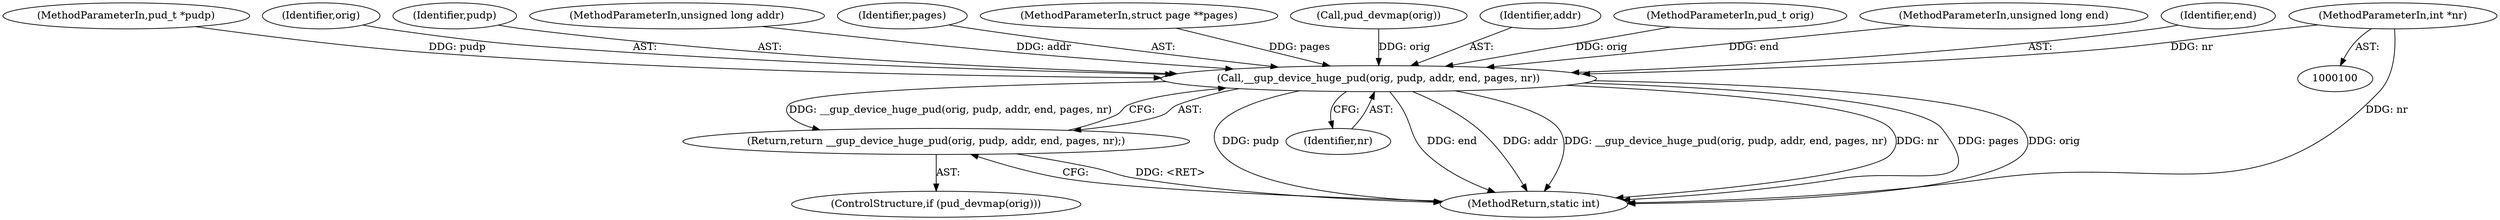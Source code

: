 digraph "0_linux_6b3a707736301c2128ca85ce85fb13f60b5e350a_9@pointer" {
"1000107" [label="(MethodParameterIn,int *nr)"];
"1000123" [label="(Call,__gup_device_huge_pud(orig, pudp, addr, end, pages, nr))"];
"1000122" [label="(Return,return __gup_device_huge_pud(orig, pudp, addr, end, pages, nr);)"];
"1000102" [label="(MethodParameterIn,pud_t *pudp)"];
"1000124" [label="(Identifier,orig)"];
"1000125" [label="(Identifier,pudp)"];
"1000122" [label="(Return,return __gup_device_huge_pud(orig, pudp, addr, end, pages, nr);)"];
"1000107" [label="(MethodParameterIn,int *nr)"];
"1000119" [label="(ControlStructure,if (pud_devmap(orig)))"];
"1000103" [label="(MethodParameterIn,unsigned long addr)"];
"1000128" [label="(Identifier,pages)"];
"1000106" [label="(MethodParameterIn,struct page **pages)"];
"1000120" [label="(Call,pud_devmap(orig))"];
"1000126" [label="(Identifier,addr)"];
"1000101" [label="(MethodParameterIn,pud_t orig)"];
"1000104" [label="(MethodParameterIn,unsigned long end)"];
"1000129" [label="(Identifier,nr)"];
"1000206" [label="(MethodReturn,static int)"];
"1000127" [label="(Identifier,end)"];
"1000123" [label="(Call,__gup_device_huge_pud(orig, pudp, addr, end, pages, nr))"];
"1000107" -> "1000100"  [label="AST: "];
"1000107" -> "1000206"  [label="DDG: nr"];
"1000107" -> "1000123"  [label="DDG: nr"];
"1000123" -> "1000122"  [label="AST: "];
"1000123" -> "1000129"  [label="CFG: "];
"1000124" -> "1000123"  [label="AST: "];
"1000125" -> "1000123"  [label="AST: "];
"1000126" -> "1000123"  [label="AST: "];
"1000127" -> "1000123"  [label="AST: "];
"1000128" -> "1000123"  [label="AST: "];
"1000129" -> "1000123"  [label="AST: "];
"1000122" -> "1000123"  [label="CFG: "];
"1000123" -> "1000206"  [label="DDG: pudp"];
"1000123" -> "1000206"  [label="DDG: end"];
"1000123" -> "1000206"  [label="DDG: addr"];
"1000123" -> "1000206"  [label="DDG: __gup_device_huge_pud(orig, pudp, addr, end, pages, nr)"];
"1000123" -> "1000206"  [label="DDG: nr"];
"1000123" -> "1000206"  [label="DDG: pages"];
"1000123" -> "1000206"  [label="DDG: orig"];
"1000123" -> "1000122"  [label="DDG: __gup_device_huge_pud(orig, pudp, addr, end, pages, nr)"];
"1000120" -> "1000123"  [label="DDG: orig"];
"1000101" -> "1000123"  [label="DDG: orig"];
"1000102" -> "1000123"  [label="DDG: pudp"];
"1000103" -> "1000123"  [label="DDG: addr"];
"1000104" -> "1000123"  [label="DDG: end"];
"1000106" -> "1000123"  [label="DDG: pages"];
"1000122" -> "1000119"  [label="AST: "];
"1000206" -> "1000122"  [label="CFG: "];
"1000122" -> "1000206"  [label="DDG: <RET>"];
}
